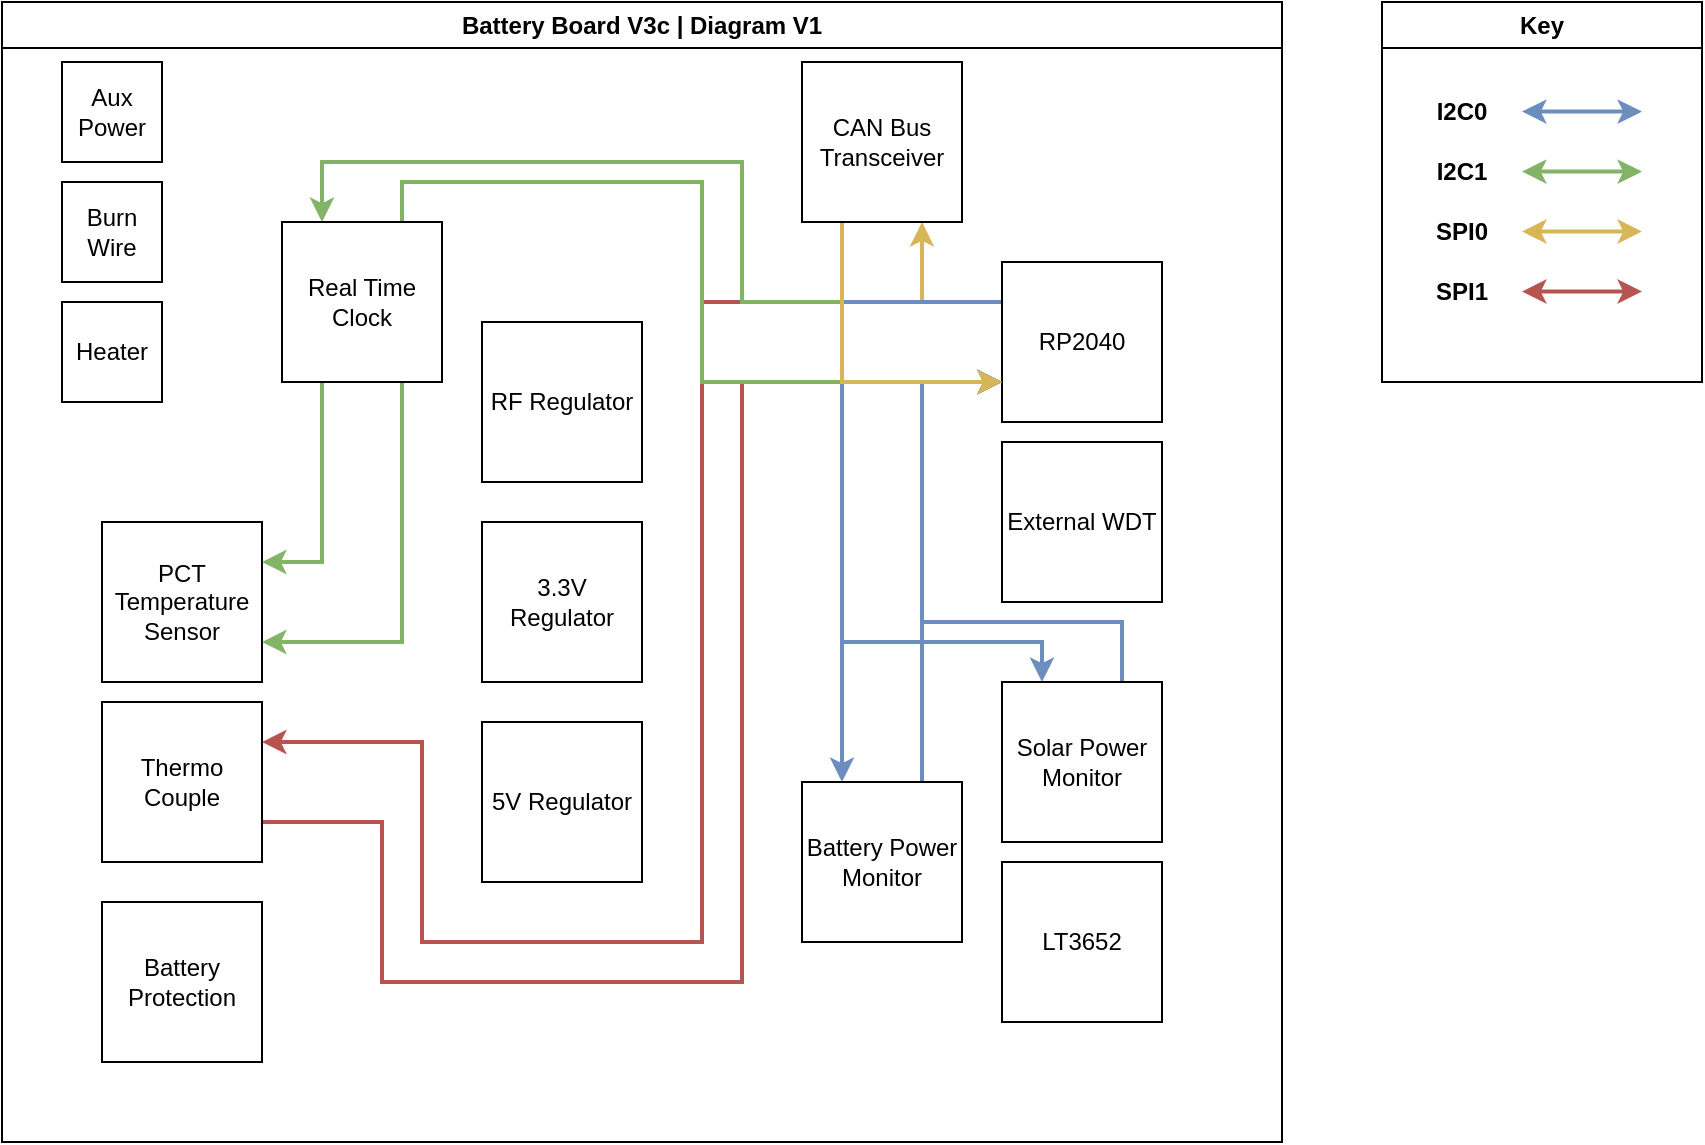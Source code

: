 <mxfile version="24.7.0" type="github">
  <diagram name="Page-1" id="SyuC8NNujFCqG88zZAfR">
    <mxGraphModel dx="1146" dy="673" grid="1" gridSize="10" guides="1" tooltips="1" connect="1" arrows="1" fold="1" page="1" pageScale="1" pageWidth="850" pageHeight="1100" math="0" shadow="0">
      <root>
        <mxCell id="0" />
        <mxCell id="1" parent="0" />
        <mxCell id="nrICafgwwrwPjpOepOav-1" value="Battery Board V3c | Diagram V1" style="swimlane;whiteSpace=wrap;html=1;" vertex="1" parent="1">
          <mxGeometry x="70" y="40" width="640" height="570" as="geometry" />
        </mxCell>
        <mxCell id="nrICafgwwrwPjpOepOav-40" style="edgeStyle=orthogonalEdgeStyle;rounded=0;orthogonalLoop=1;jettySize=auto;html=1;exitX=0;exitY=0.25;exitDx=0;exitDy=0;entryX=0.75;entryY=1;entryDx=0;entryDy=0;fillColor=#fff2cc;strokeColor=#d6b656;strokeWidth=2;" edge="1" parent="nrICafgwwrwPjpOepOav-1" source="nrICafgwwrwPjpOepOav-2" target="nrICafgwwrwPjpOepOav-13">
          <mxGeometry relative="1" as="geometry" />
        </mxCell>
        <mxCell id="nrICafgwwrwPjpOepOav-46" style="edgeStyle=orthogonalEdgeStyle;rounded=0;orthogonalLoop=1;jettySize=auto;html=1;exitX=0;exitY=0.25;exitDx=0;exitDy=0;entryX=1;entryY=0.25;entryDx=0;entryDy=0;fillColor=#f8cecc;strokeColor=#b85450;strokeWidth=2;" edge="1" parent="nrICafgwwrwPjpOepOav-1" source="nrICafgwwrwPjpOepOav-2" target="nrICafgwwrwPjpOepOav-10">
          <mxGeometry relative="1" as="geometry">
            <Array as="points">
              <mxPoint x="350" y="150" />
              <mxPoint x="350" y="470" />
              <mxPoint x="210" y="470" />
              <mxPoint x="210" y="370" />
            </Array>
          </mxGeometry>
        </mxCell>
        <mxCell id="nrICafgwwrwPjpOepOav-50" style="edgeStyle=orthogonalEdgeStyle;rounded=0;orthogonalLoop=1;jettySize=auto;html=1;exitX=0;exitY=0.25;exitDx=0;exitDy=0;entryX=0.25;entryY=0;entryDx=0;entryDy=0;strokeWidth=2;fillColor=#d5e8d4;strokeColor=#82b366;" edge="1" parent="nrICafgwwrwPjpOepOav-1" source="nrICafgwwrwPjpOepOav-2" target="nrICafgwwrwPjpOepOav-12">
          <mxGeometry relative="1" as="geometry">
            <Array as="points">
              <mxPoint x="370" y="150" />
              <mxPoint x="370" y="80" />
              <mxPoint x="160" y="80" />
            </Array>
          </mxGeometry>
        </mxCell>
        <mxCell id="nrICafgwwrwPjpOepOav-52" style="edgeStyle=orthogonalEdgeStyle;rounded=0;orthogonalLoop=1;jettySize=auto;html=1;exitX=0;exitY=0.25;exitDx=0;exitDy=0;entryX=0.25;entryY=0;entryDx=0;entryDy=0;strokeWidth=2;fillColor=#dae8fc;strokeColor=#6c8ebf;" edge="1" parent="nrICafgwwrwPjpOepOav-1" source="nrICafgwwrwPjpOepOav-2" target="nrICafgwwrwPjpOepOav-5">
          <mxGeometry relative="1" as="geometry" />
        </mxCell>
        <mxCell id="nrICafgwwrwPjpOepOav-54" style="edgeStyle=orthogonalEdgeStyle;rounded=0;orthogonalLoop=1;jettySize=auto;html=1;exitX=0;exitY=0.25;exitDx=0;exitDy=0;entryX=0.25;entryY=0;entryDx=0;entryDy=0;fillColor=#dae8fc;strokeColor=#6c8ebf;strokeWidth=2;" edge="1" parent="nrICafgwwrwPjpOepOav-1" source="nrICafgwwrwPjpOepOav-2" target="nrICafgwwrwPjpOepOav-6">
          <mxGeometry relative="1" as="geometry">
            <Array as="points">
              <mxPoint x="420" y="150" />
              <mxPoint x="420" y="320" />
              <mxPoint x="520" y="320" />
            </Array>
          </mxGeometry>
        </mxCell>
        <mxCell id="nrICafgwwrwPjpOepOav-2" value="RP2040" style="whiteSpace=wrap;html=1;aspect=fixed;" vertex="1" parent="nrICafgwwrwPjpOepOav-1">
          <mxGeometry x="500" y="130" width="80" height="80" as="geometry" />
        </mxCell>
        <mxCell id="nrICafgwwrwPjpOepOav-3" value="LT3652" style="whiteSpace=wrap;html=1;aspect=fixed;" vertex="1" parent="nrICafgwwrwPjpOepOav-1">
          <mxGeometry x="500" y="430" width="80" height="80" as="geometry" />
        </mxCell>
        <mxCell id="nrICafgwwrwPjpOepOav-4" value="Battery Protection" style="whiteSpace=wrap;html=1;aspect=fixed;" vertex="1" parent="nrICafgwwrwPjpOepOav-1">
          <mxGeometry x="50" y="450" width="80" height="80" as="geometry" />
        </mxCell>
        <mxCell id="nrICafgwwrwPjpOepOav-53" style="edgeStyle=orthogonalEdgeStyle;rounded=0;orthogonalLoop=1;jettySize=auto;html=1;exitX=0.75;exitY=0;exitDx=0;exitDy=0;entryX=0;entryY=0.75;entryDx=0;entryDy=0;fillColor=#dae8fc;strokeColor=#6c8ebf;strokeWidth=2;" edge="1" parent="nrICafgwwrwPjpOepOav-1" source="nrICafgwwrwPjpOepOav-5" target="nrICafgwwrwPjpOepOav-2">
          <mxGeometry relative="1" as="geometry" />
        </mxCell>
        <mxCell id="nrICafgwwrwPjpOepOav-5" value="Battery Power Monitor" style="whiteSpace=wrap;html=1;aspect=fixed;" vertex="1" parent="nrICafgwwrwPjpOepOav-1">
          <mxGeometry x="400" y="390" width="80" height="80" as="geometry" />
        </mxCell>
        <mxCell id="nrICafgwwrwPjpOepOav-55" style="edgeStyle=orthogonalEdgeStyle;rounded=0;orthogonalLoop=1;jettySize=auto;html=1;exitX=0.75;exitY=0;exitDx=0;exitDy=0;entryX=0;entryY=0.75;entryDx=0;entryDy=0;fillColor=#dae8fc;strokeColor=#6c8ebf;strokeWidth=2;" edge="1" parent="nrICafgwwrwPjpOepOav-1" source="nrICafgwwrwPjpOepOav-6" target="nrICafgwwrwPjpOepOav-2">
          <mxGeometry relative="1" as="geometry">
            <Array as="points">
              <mxPoint x="560" y="310" />
              <mxPoint x="460" y="310" />
              <mxPoint x="460" y="190" />
            </Array>
          </mxGeometry>
        </mxCell>
        <mxCell id="nrICafgwwrwPjpOepOav-6" value="Solar Power Monitor" style="whiteSpace=wrap;html=1;aspect=fixed;" vertex="1" parent="nrICafgwwrwPjpOepOav-1">
          <mxGeometry x="500" y="340" width="80" height="80" as="geometry" />
        </mxCell>
        <mxCell id="nrICafgwwrwPjpOepOav-7" value="RF Regulator" style="whiteSpace=wrap;html=1;aspect=fixed;" vertex="1" parent="nrICafgwwrwPjpOepOav-1">
          <mxGeometry x="240" y="160" width="80" height="80" as="geometry" />
        </mxCell>
        <mxCell id="nrICafgwwrwPjpOepOav-8" value="3.3V Regulator" style="whiteSpace=wrap;html=1;aspect=fixed;" vertex="1" parent="nrICafgwwrwPjpOepOav-1">
          <mxGeometry x="240" y="260" width="80" height="80" as="geometry" />
        </mxCell>
        <mxCell id="nrICafgwwrwPjpOepOav-9" value="5V Regulator" style="whiteSpace=wrap;html=1;aspect=fixed;" vertex="1" parent="nrICafgwwrwPjpOepOav-1">
          <mxGeometry x="240" y="360" width="80" height="80" as="geometry" />
        </mxCell>
        <mxCell id="nrICafgwwrwPjpOepOav-47" style="edgeStyle=orthogonalEdgeStyle;rounded=0;orthogonalLoop=1;jettySize=auto;html=1;exitX=1;exitY=0.75;exitDx=0;exitDy=0;entryX=0;entryY=0.75;entryDx=0;entryDy=0;strokeWidth=2;fillColor=#f8cecc;strokeColor=#b85450;" edge="1" parent="nrICafgwwrwPjpOepOav-1" source="nrICafgwwrwPjpOepOav-10" target="nrICafgwwrwPjpOepOav-2">
          <mxGeometry relative="1" as="geometry">
            <Array as="points">
              <mxPoint x="190" y="410" />
              <mxPoint x="190" y="490" />
              <mxPoint x="370" y="490" />
              <mxPoint x="370" y="190" />
            </Array>
          </mxGeometry>
        </mxCell>
        <mxCell id="nrICafgwwrwPjpOepOav-10" value="Thermo Couple" style="whiteSpace=wrap;html=1;aspect=fixed;" vertex="1" parent="nrICafgwwrwPjpOepOav-1">
          <mxGeometry x="50" y="350" width="80" height="80" as="geometry" />
        </mxCell>
        <mxCell id="nrICafgwwrwPjpOepOav-11" value="PCT Temperature Sensor" style="whiteSpace=wrap;html=1;aspect=fixed;" vertex="1" parent="nrICafgwwrwPjpOepOav-1">
          <mxGeometry x="50" y="260" width="80" height="80" as="geometry" />
        </mxCell>
        <mxCell id="nrICafgwwrwPjpOepOav-51" style="edgeStyle=orthogonalEdgeStyle;rounded=0;orthogonalLoop=1;jettySize=auto;html=1;exitX=0.75;exitY=0;exitDx=0;exitDy=0;entryX=0;entryY=0.75;entryDx=0;entryDy=0;fillColor=#d5e8d4;strokeColor=#82b366;strokeWidth=2;" edge="1" parent="nrICafgwwrwPjpOepOav-1" source="nrICafgwwrwPjpOepOav-12" target="nrICafgwwrwPjpOepOav-2">
          <mxGeometry relative="1" as="geometry">
            <Array as="points">
              <mxPoint x="200" y="90" />
              <mxPoint x="350" y="90" />
              <mxPoint x="350" y="190" />
            </Array>
          </mxGeometry>
        </mxCell>
        <mxCell id="nrICafgwwrwPjpOepOav-83" style="edgeStyle=orthogonalEdgeStyle;rounded=0;orthogonalLoop=1;jettySize=auto;html=1;exitX=0.25;exitY=1;exitDx=0;exitDy=0;entryX=1;entryY=0.25;entryDx=0;entryDy=0;fillColor=#d5e8d4;strokeColor=#82b366;strokeWidth=2;" edge="1" parent="nrICafgwwrwPjpOepOav-1" source="nrICafgwwrwPjpOepOav-12" target="nrICafgwwrwPjpOepOav-11">
          <mxGeometry relative="1" as="geometry" />
        </mxCell>
        <mxCell id="nrICafgwwrwPjpOepOav-84" style="edgeStyle=orthogonalEdgeStyle;rounded=0;orthogonalLoop=1;jettySize=auto;html=1;exitX=0.75;exitY=1;exitDx=0;exitDy=0;entryX=1;entryY=0.75;entryDx=0;entryDy=0;fillColor=#d5e8d4;strokeColor=#82b366;strokeWidth=2;" edge="1" parent="nrICafgwwrwPjpOepOav-1" source="nrICafgwwrwPjpOepOav-12" target="nrICafgwwrwPjpOepOav-11">
          <mxGeometry relative="1" as="geometry" />
        </mxCell>
        <mxCell id="nrICafgwwrwPjpOepOav-12" value="Real Time Clock" style="whiteSpace=wrap;html=1;aspect=fixed;" vertex="1" parent="nrICafgwwrwPjpOepOav-1">
          <mxGeometry x="140" y="110" width="80" height="80" as="geometry" />
        </mxCell>
        <mxCell id="nrICafgwwrwPjpOepOav-41" style="edgeStyle=orthogonalEdgeStyle;rounded=0;orthogonalLoop=1;jettySize=auto;html=1;exitX=0.25;exitY=1;exitDx=0;exitDy=0;entryX=0;entryY=0.75;entryDx=0;entryDy=0;fillColor=#fff2cc;strokeColor=#d6b656;strokeWidth=2;" edge="1" parent="nrICafgwwrwPjpOepOav-1" source="nrICafgwwrwPjpOepOav-13" target="nrICafgwwrwPjpOepOav-2">
          <mxGeometry relative="1" as="geometry" />
        </mxCell>
        <mxCell id="nrICafgwwrwPjpOepOav-13" value="CAN Bus Transceiver" style="whiteSpace=wrap;html=1;aspect=fixed;" vertex="1" parent="nrICafgwwrwPjpOepOav-1">
          <mxGeometry x="400" y="30" width="80" height="80" as="geometry" />
        </mxCell>
        <mxCell id="nrICafgwwrwPjpOepOav-14" value="External WDT" style="whiteSpace=wrap;html=1;aspect=fixed;" vertex="1" parent="nrICafgwwrwPjpOepOav-1">
          <mxGeometry x="500" y="220" width="80" height="80" as="geometry" />
        </mxCell>
        <mxCell id="nrICafgwwrwPjpOepOav-15" value="Burn Wire" style="whiteSpace=wrap;html=1;aspect=fixed;" vertex="1" parent="nrICafgwwrwPjpOepOav-1">
          <mxGeometry x="30" y="90" width="50" height="50" as="geometry" />
        </mxCell>
        <mxCell id="nrICafgwwrwPjpOepOav-31" value="Heater" style="whiteSpace=wrap;html=1;aspect=fixed;" vertex="1" parent="nrICafgwwrwPjpOepOav-1">
          <mxGeometry x="30" y="150" width="50" height="50" as="geometry" />
        </mxCell>
        <mxCell id="nrICafgwwrwPjpOepOav-32" value="Aux Power" style="whiteSpace=wrap;html=1;aspect=fixed;" vertex="1" parent="nrICafgwwrwPjpOepOav-1">
          <mxGeometry x="30" y="30" width="50" height="50" as="geometry" />
        </mxCell>
        <mxCell id="nrICafgwwrwPjpOepOav-33" value="Key" style="swimlane;whiteSpace=wrap;html=1;" vertex="1" parent="1">
          <mxGeometry x="760" y="40" width="160" height="190" as="geometry" />
        </mxCell>
        <mxCell id="nrICafgwwrwPjpOepOav-34" value="&lt;b&gt;I2C0&lt;/b&gt;" style="text;html=1;align=center;verticalAlign=middle;whiteSpace=wrap;rounded=0;" vertex="1" parent="nrICafgwwrwPjpOepOav-33">
          <mxGeometry x="10" y="40" width="60" height="30" as="geometry" />
        </mxCell>
        <mxCell id="nrICafgwwrwPjpOepOav-35" value="&lt;b&gt;SPI0&lt;/b&gt;" style="text;html=1;align=center;verticalAlign=middle;whiteSpace=wrap;rounded=0;" vertex="1" parent="nrICafgwwrwPjpOepOav-33">
          <mxGeometry x="10" y="100" width="60" height="30" as="geometry" />
        </mxCell>
        <mxCell id="nrICafgwwrwPjpOepOav-36" value="" style="endArrow=classic;startArrow=classic;html=1;rounded=0;fillColor=#dae8fc;strokeColor=#6c8ebf;strokeWidth=2;" edge="1" parent="nrICafgwwrwPjpOepOav-33">
          <mxGeometry width="50" height="50" relative="1" as="geometry">
            <mxPoint x="70" y="54.8" as="sourcePoint" />
            <mxPoint x="130" y="54.8" as="targetPoint" />
          </mxGeometry>
        </mxCell>
        <mxCell id="nrICafgwwrwPjpOepOav-39" value="" style="endArrow=classic;startArrow=classic;html=1;rounded=0;fillColor=#fff2cc;strokeColor=#d6b656;strokeWidth=2;" edge="1" parent="nrICafgwwrwPjpOepOav-33">
          <mxGeometry width="50" height="50" relative="1" as="geometry">
            <mxPoint x="70" y="114.76" as="sourcePoint" />
            <mxPoint x="130" y="114.76" as="targetPoint" />
          </mxGeometry>
        </mxCell>
        <mxCell id="nrICafgwwrwPjpOepOav-42" value="&lt;b&gt;I2C1&lt;/b&gt;" style="text;html=1;align=center;verticalAlign=middle;whiteSpace=wrap;rounded=0;" vertex="1" parent="nrICafgwwrwPjpOepOav-33">
          <mxGeometry x="10" y="70" width="60" height="30" as="geometry" />
        </mxCell>
        <mxCell id="nrICafgwwrwPjpOepOav-43" value="" style="endArrow=classic;startArrow=classic;html=1;rounded=0;fillColor=#d5e8d4;strokeColor=#82b366;strokeWidth=2;" edge="1" parent="nrICafgwwrwPjpOepOav-33">
          <mxGeometry width="50" height="50" relative="1" as="geometry">
            <mxPoint x="70" y="84.8" as="sourcePoint" />
            <mxPoint x="130" y="84.8" as="targetPoint" />
          </mxGeometry>
        </mxCell>
        <mxCell id="nrICafgwwrwPjpOepOav-44" value="&lt;b&gt;SPI1&lt;/b&gt;" style="text;html=1;align=center;verticalAlign=middle;whiteSpace=wrap;rounded=0;" vertex="1" parent="nrICafgwwrwPjpOepOav-33">
          <mxGeometry x="10" y="130" width="60" height="30" as="geometry" />
        </mxCell>
        <mxCell id="nrICafgwwrwPjpOepOav-45" value="" style="endArrow=classic;startArrow=classic;html=1;rounded=0;fillColor=#f8cecc;strokeColor=#b85450;strokeWidth=2;" edge="1" parent="nrICafgwwrwPjpOepOav-33">
          <mxGeometry width="50" height="50" relative="1" as="geometry">
            <mxPoint x="70" y="144.76" as="sourcePoint" />
            <mxPoint x="130" y="144.76" as="targetPoint" />
          </mxGeometry>
        </mxCell>
      </root>
    </mxGraphModel>
  </diagram>
</mxfile>
